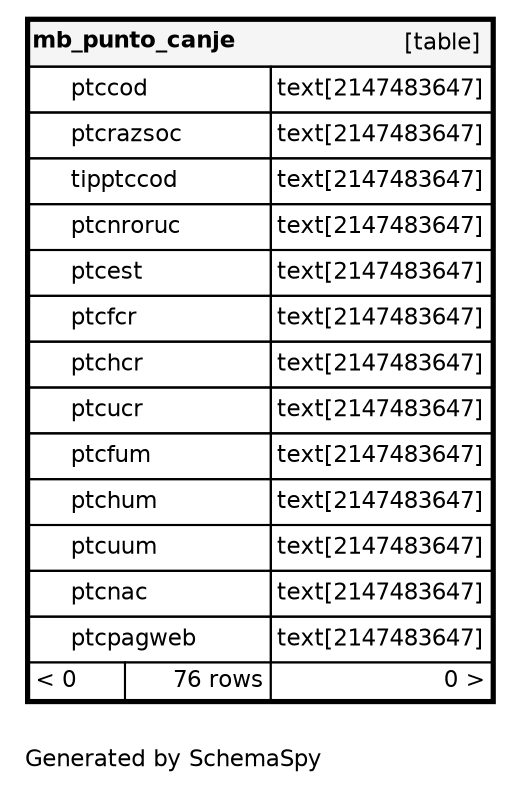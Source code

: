 digraph "oneDegreeRelationshipsDiagram" {
  graph [    rankdir="RL"    bgcolor="#ffffff"    label="\nGenerated by SchemaSpy"    labeljust="l"    nodesep="0.18"    ranksep="0.46"    fontname="Helvetica"    fontsize="11"    ration="compress"  ];  node [    fontname="Helvetica"    fontsize="11"    shape="plaintext"  ];  edge [    arrowsize="0.8"  ];
  "mb_punto_canje" [
   label=<
    <TABLE BORDER="2" CELLBORDER="1" CELLSPACING="0" BGCOLOR="#ffffff">
      <TR><TD COLSPAN="4"  BGCOLOR="#f5f5f5"><TABLE BORDER="0" CELLSPACING="0"><TR><TD ALIGN="LEFT" FIXEDSIZE="TRUE" WIDTH="95" HEIGHT="16"><B>mb_punto_canje</B></TD><TD ALIGN="RIGHT">[table]</TD></TR></TABLE></TD></TR>
      <TR><TD PORT="ptccod" COLSPAN="2" ALIGN="LEFT"><TABLE BORDER="0" CELLSPACING="0" ALIGN="LEFT"><TR ALIGN="LEFT"><TD ALIGN="LEFT" FIXEDSIZE="TRUE" WIDTH="15" HEIGHT="16"></TD><TD ALIGN="LEFT" FIXEDSIZE="TRUE" WIDTH="95" HEIGHT="16">ptccod</TD></TR></TABLE></TD><TD PORT="ptccod.type" ALIGN="LEFT">text[2147483647]</TD></TR>
      <TR><TD PORT="ptcrazsoc" COLSPAN="2" ALIGN="LEFT"><TABLE BORDER="0" CELLSPACING="0" ALIGN="LEFT"><TR ALIGN="LEFT"><TD ALIGN="LEFT" FIXEDSIZE="TRUE" WIDTH="15" HEIGHT="16"></TD><TD ALIGN="LEFT" FIXEDSIZE="TRUE" WIDTH="95" HEIGHT="16">ptcrazsoc</TD></TR></TABLE></TD><TD PORT="ptcrazsoc.type" ALIGN="LEFT">text[2147483647]</TD></TR>
      <TR><TD PORT="tipptccod" COLSPAN="2" ALIGN="LEFT"><TABLE BORDER="0" CELLSPACING="0" ALIGN="LEFT"><TR ALIGN="LEFT"><TD ALIGN="LEFT" FIXEDSIZE="TRUE" WIDTH="15" HEIGHT="16"></TD><TD ALIGN="LEFT" FIXEDSIZE="TRUE" WIDTH="95" HEIGHT="16">tipptccod</TD></TR></TABLE></TD><TD PORT="tipptccod.type" ALIGN="LEFT">text[2147483647]</TD></TR>
      <TR><TD PORT="ptcnroruc" COLSPAN="2" ALIGN="LEFT"><TABLE BORDER="0" CELLSPACING="0" ALIGN="LEFT"><TR ALIGN="LEFT"><TD ALIGN="LEFT" FIXEDSIZE="TRUE" WIDTH="15" HEIGHT="16"></TD><TD ALIGN="LEFT" FIXEDSIZE="TRUE" WIDTH="95" HEIGHT="16">ptcnroruc</TD></TR></TABLE></TD><TD PORT="ptcnroruc.type" ALIGN="LEFT">text[2147483647]</TD></TR>
      <TR><TD PORT="ptcest" COLSPAN="2" ALIGN="LEFT"><TABLE BORDER="0" CELLSPACING="0" ALIGN="LEFT"><TR ALIGN="LEFT"><TD ALIGN="LEFT" FIXEDSIZE="TRUE" WIDTH="15" HEIGHT="16"></TD><TD ALIGN="LEFT" FIXEDSIZE="TRUE" WIDTH="95" HEIGHT="16">ptcest</TD></TR></TABLE></TD><TD PORT="ptcest.type" ALIGN="LEFT">text[2147483647]</TD></TR>
      <TR><TD PORT="ptcfcr" COLSPAN="2" ALIGN="LEFT"><TABLE BORDER="0" CELLSPACING="0" ALIGN="LEFT"><TR ALIGN="LEFT"><TD ALIGN="LEFT" FIXEDSIZE="TRUE" WIDTH="15" HEIGHT="16"></TD><TD ALIGN="LEFT" FIXEDSIZE="TRUE" WIDTH="95" HEIGHT="16">ptcfcr</TD></TR></TABLE></TD><TD PORT="ptcfcr.type" ALIGN="LEFT">text[2147483647]</TD></TR>
      <TR><TD PORT="ptchcr" COLSPAN="2" ALIGN="LEFT"><TABLE BORDER="0" CELLSPACING="0" ALIGN="LEFT"><TR ALIGN="LEFT"><TD ALIGN="LEFT" FIXEDSIZE="TRUE" WIDTH="15" HEIGHT="16"></TD><TD ALIGN="LEFT" FIXEDSIZE="TRUE" WIDTH="95" HEIGHT="16">ptchcr</TD></TR></TABLE></TD><TD PORT="ptchcr.type" ALIGN="LEFT">text[2147483647]</TD></TR>
      <TR><TD PORT="ptcucr" COLSPAN="2" ALIGN="LEFT"><TABLE BORDER="0" CELLSPACING="0" ALIGN="LEFT"><TR ALIGN="LEFT"><TD ALIGN="LEFT" FIXEDSIZE="TRUE" WIDTH="15" HEIGHT="16"></TD><TD ALIGN="LEFT" FIXEDSIZE="TRUE" WIDTH="95" HEIGHT="16">ptcucr</TD></TR></TABLE></TD><TD PORT="ptcucr.type" ALIGN="LEFT">text[2147483647]</TD></TR>
      <TR><TD PORT="ptcfum" COLSPAN="2" ALIGN="LEFT"><TABLE BORDER="0" CELLSPACING="0" ALIGN="LEFT"><TR ALIGN="LEFT"><TD ALIGN="LEFT" FIXEDSIZE="TRUE" WIDTH="15" HEIGHT="16"></TD><TD ALIGN="LEFT" FIXEDSIZE="TRUE" WIDTH="95" HEIGHT="16">ptcfum</TD></TR></TABLE></TD><TD PORT="ptcfum.type" ALIGN="LEFT">text[2147483647]</TD></TR>
      <TR><TD PORT="ptchum" COLSPAN="2" ALIGN="LEFT"><TABLE BORDER="0" CELLSPACING="0" ALIGN="LEFT"><TR ALIGN="LEFT"><TD ALIGN="LEFT" FIXEDSIZE="TRUE" WIDTH="15" HEIGHT="16"></TD><TD ALIGN="LEFT" FIXEDSIZE="TRUE" WIDTH="95" HEIGHT="16">ptchum</TD></TR></TABLE></TD><TD PORT="ptchum.type" ALIGN="LEFT">text[2147483647]</TD></TR>
      <TR><TD PORT="ptcuum" COLSPAN="2" ALIGN="LEFT"><TABLE BORDER="0" CELLSPACING="0" ALIGN="LEFT"><TR ALIGN="LEFT"><TD ALIGN="LEFT" FIXEDSIZE="TRUE" WIDTH="15" HEIGHT="16"></TD><TD ALIGN="LEFT" FIXEDSIZE="TRUE" WIDTH="95" HEIGHT="16">ptcuum</TD></TR></TABLE></TD><TD PORT="ptcuum.type" ALIGN="LEFT">text[2147483647]</TD></TR>
      <TR><TD PORT="ptcnac" COLSPAN="2" ALIGN="LEFT"><TABLE BORDER="0" CELLSPACING="0" ALIGN="LEFT"><TR ALIGN="LEFT"><TD ALIGN="LEFT" FIXEDSIZE="TRUE" WIDTH="15" HEIGHT="16"></TD><TD ALIGN="LEFT" FIXEDSIZE="TRUE" WIDTH="95" HEIGHT="16">ptcnac</TD></TR></TABLE></TD><TD PORT="ptcnac.type" ALIGN="LEFT">text[2147483647]</TD></TR>
      <TR><TD PORT="ptcpagweb" COLSPAN="2" ALIGN="LEFT"><TABLE BORDER="0" CELLSPACING="0" ALIGN="LEFT"><TR ALIGN="LEFT"><TD ALIGN="LEFT" FIXEDSIZE="TRUE" WIDTH="15" HEIGHT="16"></TD><TD ALIGN="LEFT" FIXEDSIZE="TRUE" WIDTH="95" HEIGHT="16">ptcpagweb</TD></TR></TABLE></TD><TD PORT="ptcpagweb.type" ALIGN="LEFT">text[2147483647]</TD></TR>
      <TR><TD ALIGN="LEFT" BGCOLOR="#ffffff">&lt; 0</TD><TD ALIGN="RIGHT" BGCOLOR="#ffffff">76 rows</TD><TD ALIGN="RIGHT" BGCOLOR="#ffffff">0 &gt;</TD></TR>
    </TABLE>>
    URL="mb_punto_canje.html"
    target="_top"
    tooltip="mb_punto_canje"
  ];
}
